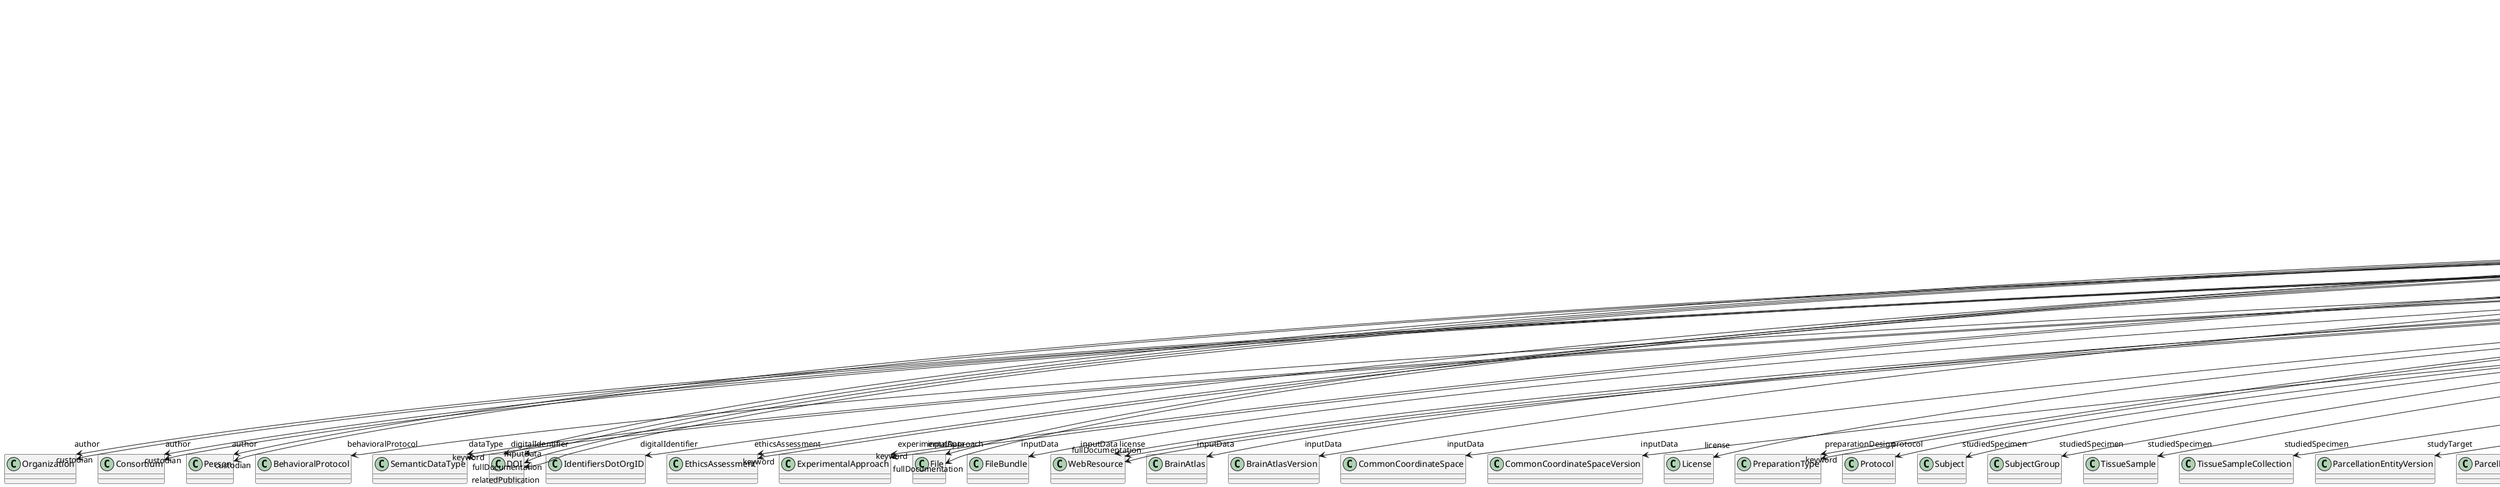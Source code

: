 @startuml
class DatasetVersion {
+author
+behavioralProtocol
+dataType
+digitalIdentifier
+ethicsAssessment
+experimentalApproach
+inputData
+isAlternativeVersionOf
+isNewVersionOf
+license
+preparationDesign
+protocol
+studiedSpecimen
+studyTarget
+technique
+accessibility
+copyright
+custodian
+description
+fullDocumentation
+fullName
+funding
+homepage
+howToCite
+keyword
+otherContribution
+relatedPublication
+releaseDate
+repository
+shortName
+supportChannel
+versionIdentifier
+versionInnovation

}
DatasetVersion -d-> "author" Organization
DatasetVersion -d-> "author" Consortium
DatasetVersion -d-> "author" Person
DatasetVersion -d-> "behavioralProtocol" BehavioralProtocol
DatasetVersion -d-> "dataType" SemanticDataType
DatasetVersion -d-> "digitalIdentifier" DOI
DatasetVersion -d-> "digitalIdentifier" IdentifiersDotOrgID
DatasetVersion -d-> "ethicsAssessment" EthicsAssessment
DatasetVersion -d-> "experimentalApproach" ExperimentalApproach
DatasetVersion -d-> "inputData" DOI
DatasetVersion -d-> "inputData" File
DatasetVersion -d-> "inputData" FileBundle
DatasetVersion -d-> "inputData" WebResource
DatasetVersion -d-> "inputData" BrainAtlas
DatasetVersion -d-> "inputData" BrainAtlasVersion
DatasetVersion -d-> "inputData" CommonCoordinateSpace
DatasetVersion -d-> "inputData" CommonCoordinateSpaceVersion
DatasetVersion -d-> "isAlternativeVersionOf" DatasetVersion
DatasetVersion -d-> "isNewVersionOf" DatasetVersion
DatasetVersion -d-> "license" License
DatasetVersion -d-> "license" WebResource
DatasetVersion -d-> "preparationDesign" PreparationType
DatasetVersion -d-> "protocol" Protocol
DatasetVersion -d-> "studiedSpecimen" Subject
DatasetVersion -d-> "studiedSpecimen" SubjectGroup
DatasetVersion -d-> "studiedSpecimen" TissueSample
DatasetVersion -d-> "studiedSpecimen" TissueSampleCollection
DatasetVersion -d-> "studyTarget" ParcellationEntityVersion
DatasetVersion -d-> "studyTarget" ParcellationEntity
DatasetVersion -d-> "studyTarget" CustomAnatomicalEntity
DatasetVersion -d-> "studyTarget" GeneticStrainType
DatasetVersion -d-> "studyTarget" Disease
DatasetVersion -d-> "studyTarget" GustatoryStimulusType
DatasetVersion -d-> "studyTarget" Handedness
DatasetVersion -d-> "studyTarget" BreedingType
DatasetVersion -d-> "studyTarget" Species
DatasetVersion -d-> "studyTarget" ElectricalStimulusType
DatasetVersion -d-> "studyTarget" OrganismSystem
DatasetVersion -d-> "studyTarget" OpticalStimulusType
DatasetVersion -d-> "studyTarget" DiseaseModel
DatasetVersion -d-> "studyTarget" OrganismSubstance
DatasetVersion -d-> "studyTarget" CellType
DatasetVersion -d-> "studyTarget" Organ
DatasetVersion -d-> "studyTarget" SubcellularEntity
DatasetVersion -d-> "studyTarget" UBERONParcellation
DatasetVersion -d-> "studyTarget" VisualStimulusType
DatasetVersion -d-> "studyTarget" BiologicalSex
DatasetVersion -d-> "studyTarget" TermSuggestion
DatasetVersion -d-> "studyTarget" AuditoryStimulusType
DatasetVersion -d-> "studyTarget" MolecularEntity
DatasetVersion -d-> "studyTarget" CellCultureType
DatasetVersion -d-> "studyTarget" TactileStimulusType
DatasetVersion -d-> "studyTarget" OlfactoryStimulusType
DatasetVersion -d-> "studyTarget" BiologicalOrder
DatasetVersion -d-> "technique" StimulationTechnique
DatasetVersion -d-> "technique" Technique
DatasetVersion -d-> "technique" AnalysisTechnique
DatasetVersion -d-> "technique" StimulationApproach
DatasetVersion -d-> "accessibility" ProductAccessibility
DatasetVersion -d-> "copyright" Copyright
DatasetVersion -d-> "custodian" Organization
DatasetVersion -d-> "custodian" Consortium
DatasetVersion -d-> "custodian" Person
DatasetVersion -d-> "fullDocumentation" DOI
DatasetVersion -d-> "fullDocumentation" File
DatasetVersion -d-> "fullDocumentation" WebResource
DatasetVersion -d-> "funding" Funding
DatasetVersion -d-> "keyword" CriteriaQualityType
DatasetVersion -d-> "keyword" Laterality
DatasetVersion -d-> "keyword" ProgrammingLanguage
DatasetVersion -d-> "keyword" GeneticStrainType
DatasetVersion -d-> "keyword" Disease
DatasetVersion -d-> "keyword" FileRepositoryType
DatasetVersion -d-> "keyword" ModelAbstractionLevel
DatasetVersion -d-> "keyword" ActionStatusType
DatasetVersion -d-> "keyword" OperatingDevice
DatasetVersion -d-> "keyword" GustatoryStimulusType
DatasetVersion -d-> "keyword" OperatingSystem
DatasetVersion -d-> "keyword" EducationalLevel
DatasetVersion -d-> "keyword" TypeOfUncertainty
DatasetVersion -d-> "keyword" PreparationType
DatasetVersion -d-> "keyword" AnatomicalAxesOrientation
DatasetVersion -d-> "keyword" Language
DatasetVersion -d-> "keyword" SubjectAttribute
DatasetVersion -d-> "keyword" AgeCategory
DatasetVersion -d-> "keyword" Handedness
DatasetVersion -d-> "keyword" Terminology
DatasetVersion -d-> "keyword" QualitativeOverlap
DatasetVersion -d-> "keyword" StimulationTechnique
DatasetVersion -d-> "keyword" BreedingType
DatasetVersion -d-> "keyword" DataType
DatasetVersion -d-> "keyword" Species
DatasetVersion -d-> "keyword" CranialWindowConstructionType
DatasetVersion -d-> "keyword" ElectricalStimulusType
DatasetVersion -d-> "keyword" CranialWindowReinforcementType
DatasetVersion -d-> "keyword" SoftwareFeature
DatasetVersion -d-> "keyword" Service
DatasetVersion -d-> "keyword" SoftwareApplicationCategory
DatasetVersion -d-> "keyword" Colormap
DatasetVersion -d-> "keyword" ChemicalMixtureType
DatasetVersion -d-> "keyword" SetupType
DatasetVersion -d-> "keyword" AnatomicalPlane
DatasetVersion -d-> "keyword" TissueSampleType
DatasetVersion -d-> "keyword" Technique
DatasetVersion -d-> "keyword" OrganismSystem
DatasetVersion -d-> "keyword" DifferenceMeasure
DatasetVersion -d-> "keyword" OpticalStimulusType
DatasetVersion -d-> "keyword" AnnotationCriteriaType
DatasetVersion -d-> "keyword" ExperimentalApproach
DatasetVersion -d-> "keyword" DiseaseModel
DatasetVersion -d-> "keyword" OrganismSubstance
DatasetVersion -d-> "keyword" PatchClampVariation
DatasetVersion -d-> "keyword" MetaDataModelType
DatasetVersion -d-> "keyword" ModelScope
DatasetVersion -d-> "keyword" CellType
DatasetVersion -d-> "keyword" Organ
DatasetVersion -d-> "keyword" SubcellularEntity
DatasetVersion -d-> "keyword" MeasuredQuantity
DatasetVersion -d-> "keyword" SemanticDataType
DatasetVersion -d-> "keyword" UBERONParcellation
DatasetVersion -d-> "keyword" VisualStimulusType
DatasetVersion -d-> "keyword" AnatomicalIdentificationType
DatasetVersion -d-> "keyword" EthicsAssessment
DatasetVersion -d-> "keyword" BiologicalSex
DatasetVersion -d-> "keyword" TermSuggestion
DatasetVersion -d-> "keyword" ProductAccessibility
DatasetVersion -d-> "keyword" ContributionType
DatasetVersion -d-> "keyword" AuditoryStimulusType
DatasetVersion -d-> "keyword" TissueSampleAttribute
DatasetVersion -d-> "keyword" MolecularEntity
DatasetVersion -d-> "keyword" AtlasType
DatasetVersion -d-> "keyword" CellCultureType
DatasetVersion -d-> "keyword" BiologicalProcess
DatasetVersion -d-> "keyword" TactileStimulusType
DatasetVersion -d-> "keyword" LearningResourceType
DatasetVersion -d-> "keyword" AnalysisTechnique
DatasetVersion -d-> "keyword" DeviceType
DatasetVersion -d-> "keyword" StimulationApproach
DatasetVersion -d-> "keyword" MeasuredSignalType
DatasetVersion -d-> "keyword" FileBundleGrouping
DatasetVersion -d-> "keyword" AnnotationType
DatasetVersion -d-> "keyword" OlfactoryStimulusType
DatasetVersion -d-> "keyword" BiologicalOrder
DatasetVersion -d-> "keyword" UnitOfMeasurement
DatasetVersion -d-> "keyword" FileUsageRole
DatasetVersion -d-> "otherContribution" Contribution
DatasetVersion -d-> "relatedPublication" Chapter
DatasetVersion -d-> "relatedPublication" Book
DatasetVersion -d-> "relatedPublication" ScholarlyArticle
DatasetVersion -d-> "relatedPublication" ISBN
DatasetVersion -d-> "relatedPublication" ISSN
DatasetVersion -d-> "relatedPublication" HANDLE
DatasetVersion -d-> "relatedPublication" DOI
DatasetVersion -d-> "repository" FileRepository

@enduml